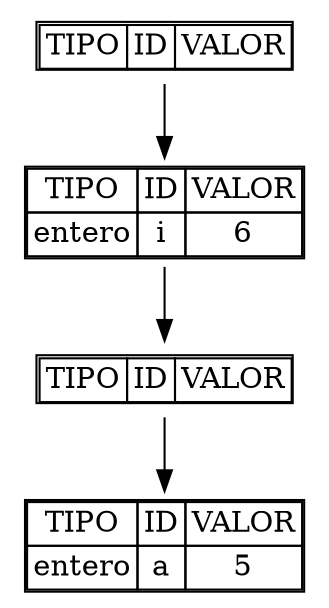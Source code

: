 digraph {


node0 [    shape=plaintext
    label=<

      <table cellspacing='0'>
      <tr><td>TIPO</td><td>ID</td><td>VALOR</td></tr>
      <tr><td>entero</td><td>a</td><td>5</td></tr>
    </table>
>];
node1 -> node0;


node1 [    shape=plaintext
    label=<

      <table cellspacing='0'>
      <tr><td>TIPO</td><td>ID</td><td>VALOR</td></tr>
    </table>
>];
node2 -> node1;


node2 [    shape=plaintext
    label=<

      <table cellspacing='0'>
      <tr><td>TIPO</td><td>ID</td><td>VALOR</td></tr>
      <tr><td>entero</td><td>i</td><td>6</td></tr>
    </table>
>];
node3 -> node2;


node3 [    shape=plaintext
    label=<

      <table cellspacing='0'>
      <tr><td>TIPO</td><td>ID</td><td>VALOR</td></tr>
    </table>
>];
 }

